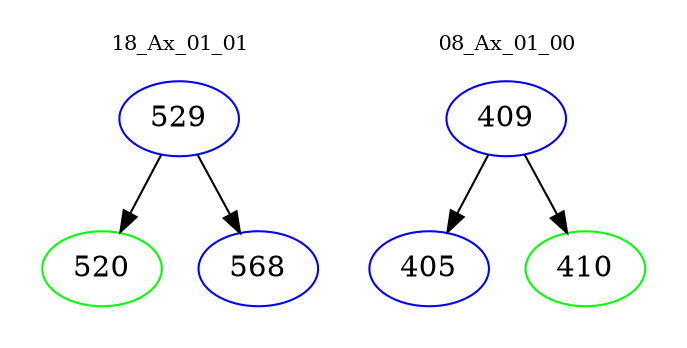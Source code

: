 digraph{
subgraph cluster_0 {
color = white
label = "18_Ax_01_01";
fontsize=10;
T0_529 [label="529", color="blue"]
T0_529 -> T0_520 [color="black"]
T0_520 [label="520", color="green"]
T0_529 -> T0_568 [color="black"]
T0_568 [label="568", color="blue"]
}
subgraph cluster_1 {
color = white
label = "08_Ax_01_00";
fontsize=10;
T1_409 [label="409", color="blue"]
T1_409 -> T1_405 [color="black"]
T1_405 [label="405", color="blue"]
T1_409 -> T1_410 [color="black"]
T1_410 [label="410", color="green"]
}
}
